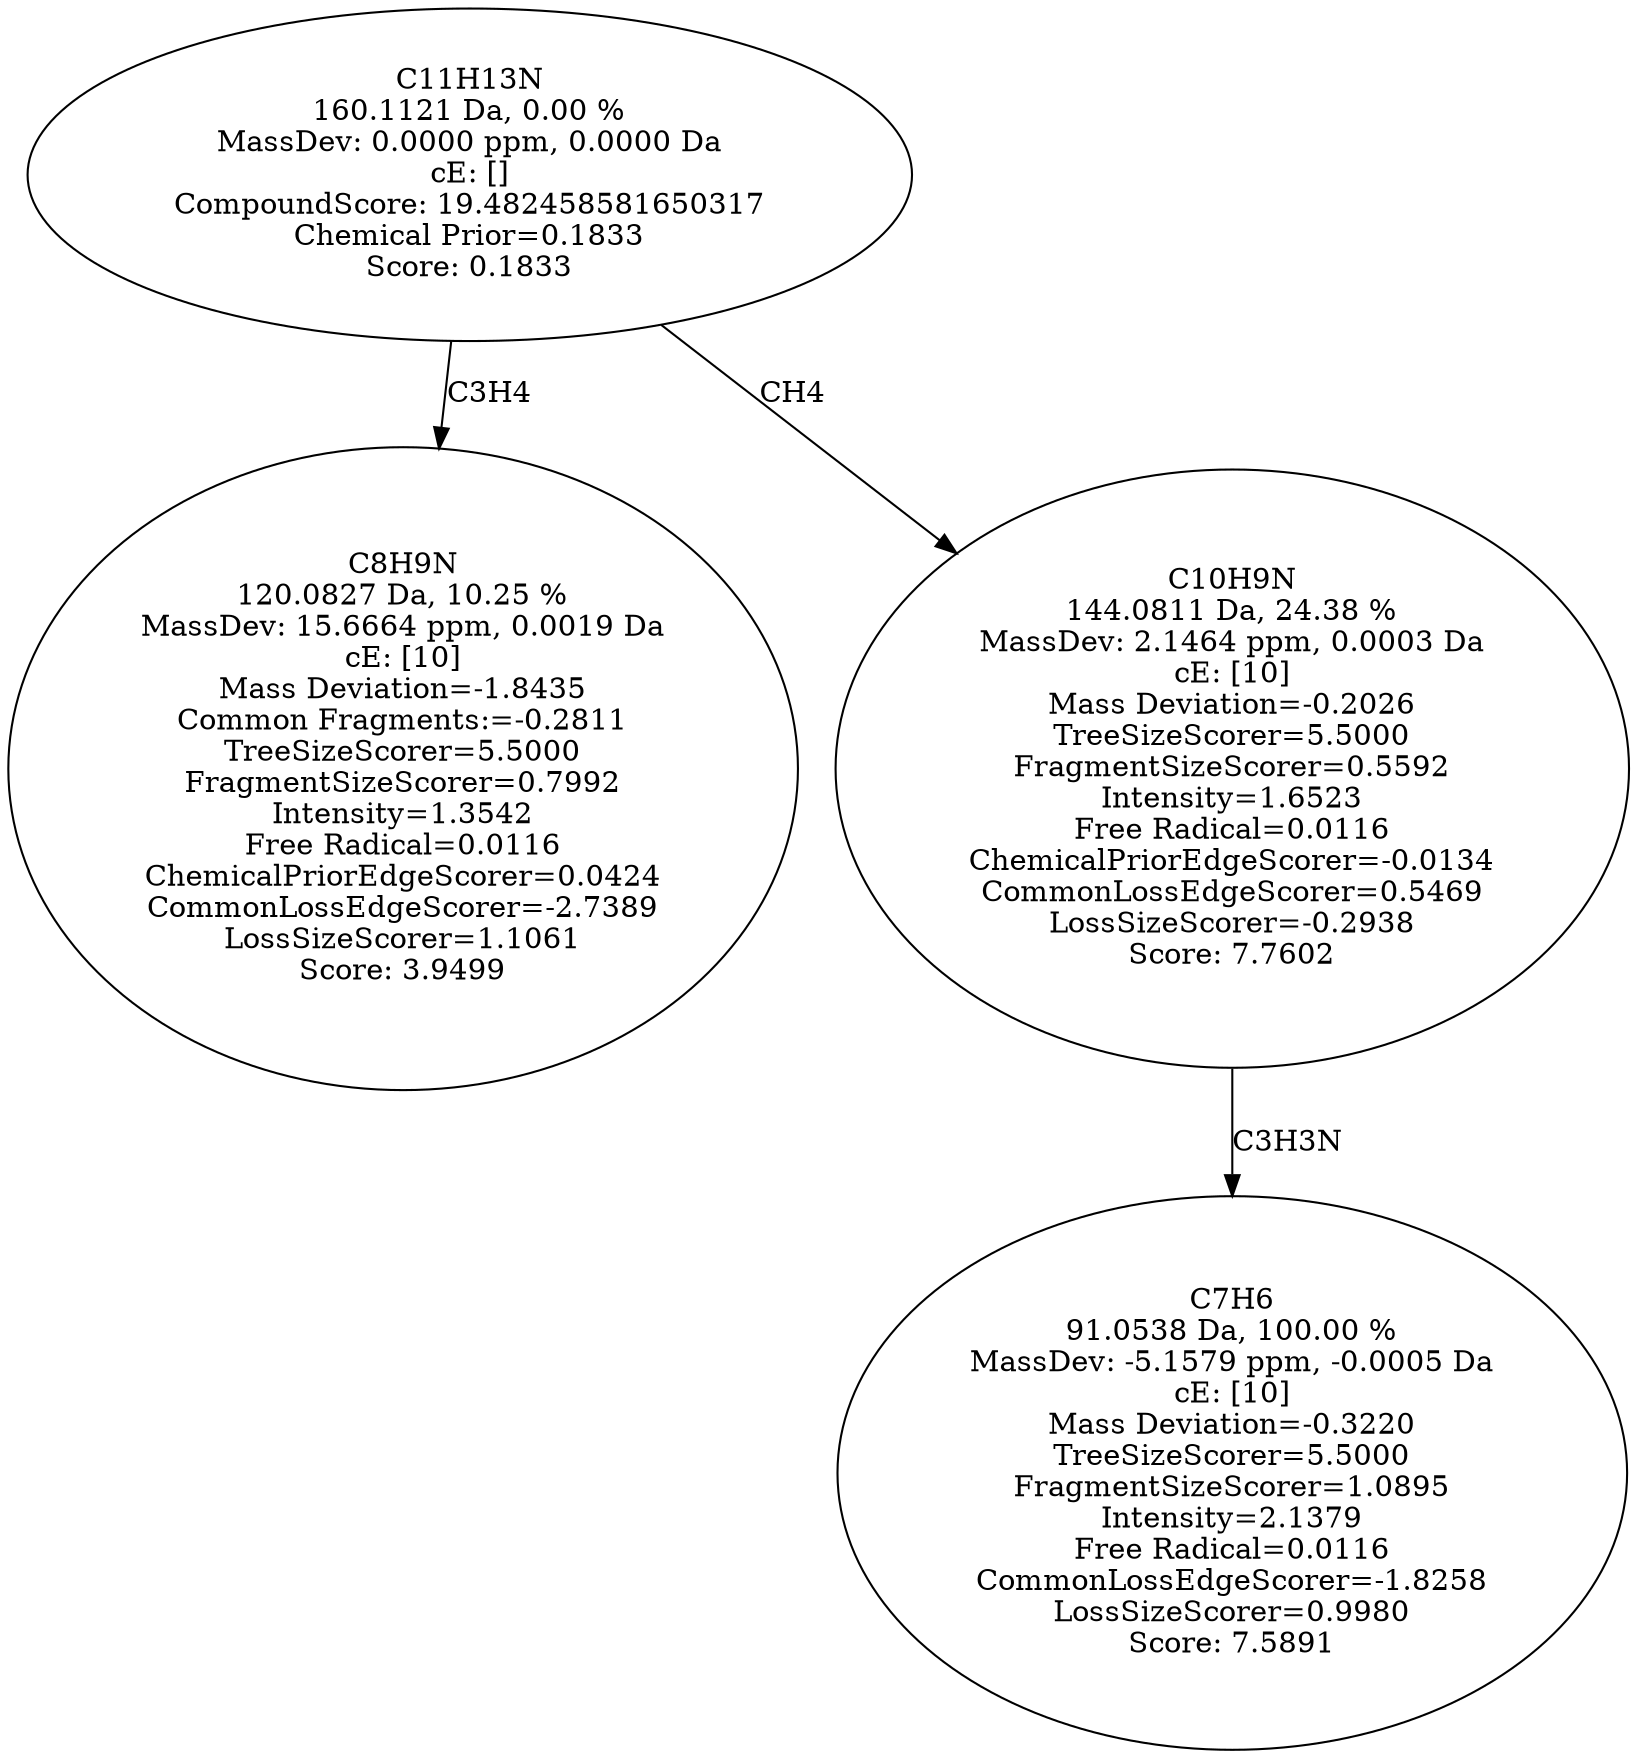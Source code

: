 strict digraph {
v1 [label="C8H9N\n120.0827 Da, 10.25 %\nMassDev: 15.6664 ppm, 0.0019 Da\ncE: [10]\nMass Deviation=-1.8435\nCommon Fragments:=-0.2811\nTreeSizeScorer=5.5000\nFragmentSizeScorer=0.7992\nIntensity=1.3542\nFree Radical=0.0116\nChemicalPriorEdgeScorer=0.0424\nCommonLossEdgeScorer=-2.7389\nLossSizeScorer=1.1061\nScore: 3.9499"];
v2 [label="C7H6\n91.0538 Da, 100.00 %\nMassDev: -5.1579 ppm, -0.0005 Da\ncE: [10]\nMass Deviation=-0.3220\nTreeSizeScorer=5.5000\nFragmentSizeScorer=1.0895\nIntensity=2.1379\nFree Radical=0.0116\nCommonLossEdgeScorer=-1.8258\nLossSizeScorer=0.9980\nScore: 7.5891"];
v3 [label="C10H9N\n144.0811 Da, 24.38 %\nMassDev: 2.1464 ppm, 0.0003 Da\ncE: [10]\nMass Deviation=-0.2026\nTreeSizeScorer=5.5000\nFragmentSizeScorer=0.5592\nIntensity=1.6523\nFree Radical=0.0116\nChemicalPriorEdgeScorer=-0.0134\nCommonLossEdgeScorer=0.5469\nLossSizeScorer=-0.2938\nScore: 7.7602"];
v4 [label="C11H13N\n160.1121 Da, 0.00 %\nMassDev: 0.0000 ppm, 0.0000 Da\ncE: []\nCompoundScore: 19.482458581650317\nChemical Prior=0.1833\nScore: 0.1833"];
v4 -> v1 [label="C3H4"];
v3 -> v2 [label="C3H3N"];
v4 -> v3 [label="CH4"];
}